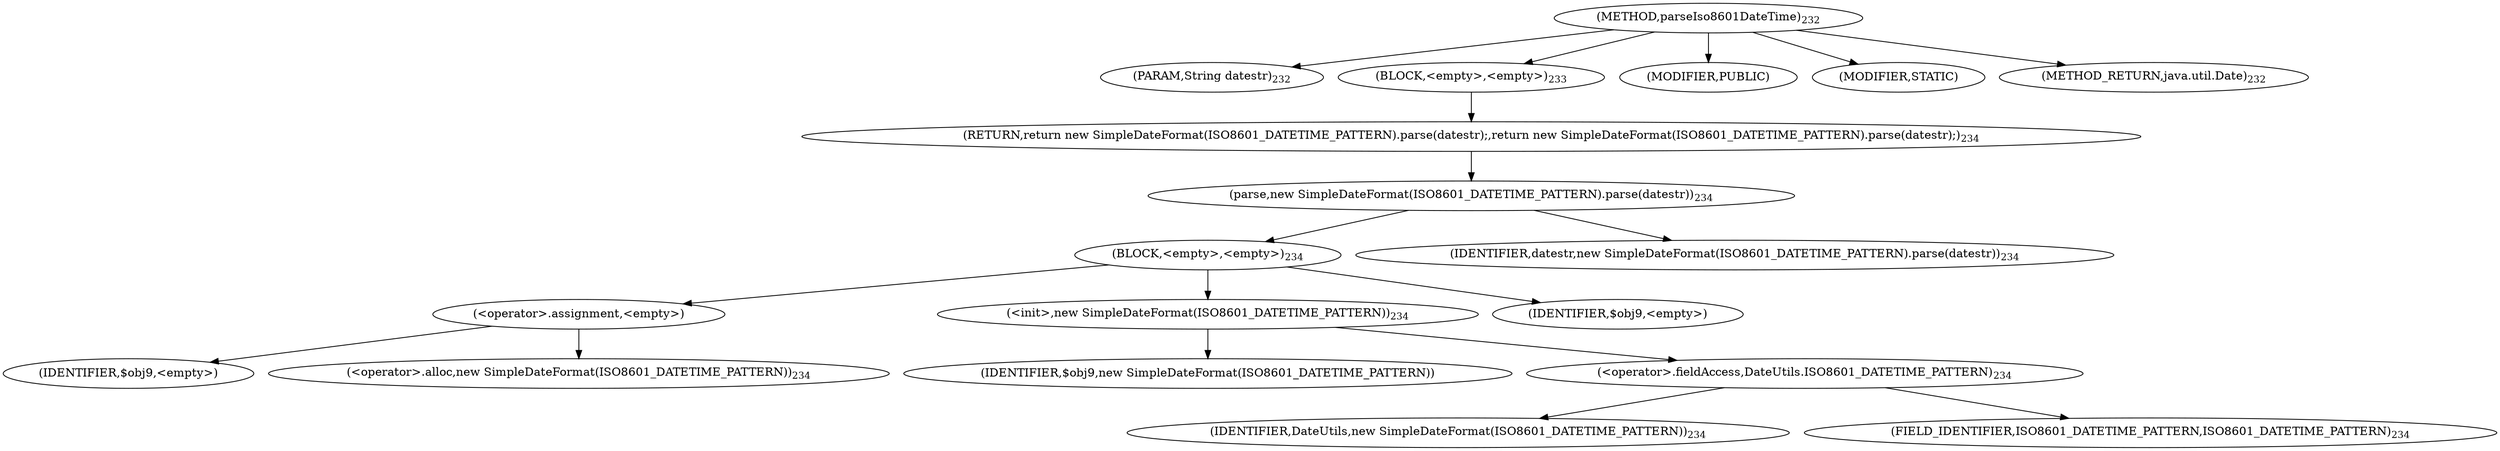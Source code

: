 digraph "parseIso8601DateTime" {  
"352" [label = <(METHOD,parseIso8601DateTime)<SUB>232</SUB>> ]
"353" [label = <(PARAM,String datestr)<SUB>232</SUB>> ]
"354" [label = <(BLOCK,&lt;empty&gt;,&lt;empty&gt;)<SUB>233</SUB>> ]
"355" [label = <(RETURN,return new SimpleDateFormat(ISO8601_DATETIME_PATTERN).parse(datestr);,return new SimpleDateFormat(ISO8601_DATETIME_PATTERN).parse(datestr);)<SUB>234</SUB>> ]
"356" [label = <(parse,new SimpleDateFormat(ISO8601_DATETIME_PATTERN).parse(datestr))<SUB>234</SUB>> ]
"357" [label = <(BLOCK,&lt;empty&gt;,&lt;empty&gt;)<SUB>234</SUB>> ]
"358" [label = <(&lt;operator&gt;.assignment,&lt;empty&gt;)> ]
"359" [label = <(IDENTIFIER,$obj9,&lt;empty&gt;)> ]
"360" [label = <(&lt;operator&gt;.alloc,new SimpleDateFormat(ISO8601_DATETIME_PATTERN))<SUB>234</SUB>> ]
"361" [label = <(&lt;init&gt;,new SimpleDateFormat(ISO8601_DATETIME_PATTERN))<SUB>234</SUB>> ]
"362" [label = <(IDENTIFIER,$obj9,new SimpleDateFormat(ISO8601_DATETIME_PATTERN))> ]
"363" [label = <(&lt;operator&gt;.fieldAccess,DateUtils.ISO8601_DATETIME_PATTERN)<SUB>234</SUB>> ]
"364" [label = <(IDENTIFIER,DateUtils,new SimpleDateFormat(ISO8601_DATETIME_PATTERN))<SUB>234</SUB>> ]
"365" [label = <(FIELD_IDENTIFIER,ISO8601_DATETIME_PATTERN,ISO8601_DATETIME_PATTERN)<SUB>234</SUB>> ]
"366" [label = <(IDENTIFIER,$obj9,&lt;empty&gt;)> ]
"367" [label = <(IDENTIFIER,datestr,new SimpleDateFormat(ISO8601_DATETIME_PATTERN).parse(datestr))<SUB>234</SUB>> ]
"368" [label = <(MODIFIER,PUBLIC)> ]
"369" [label = <(MODIFIER,STATIC)> ]
"370" [label = <(METHOD_RETURN,java.util.Date)<SUB>232</SUB>> ]
  "352" -> "353" 
  "352" -> "354" 
  "352" -> "368" 
  "352" -> "369" 
  "352" -> "370" 
  "354" -> "355" 
  "355" -> "356" 
  "356" -> "357" 
  "356" -> "367" 
  "357" -> "358" 
  "357" -> "361" 
  "357" -> "366" 
  "358" -> "359" 
  "358" -> "360" 
  "361" -> "362" 
  "361" -> "363" 
  "363" -> "364" 
  "363" -> "365" 
}
